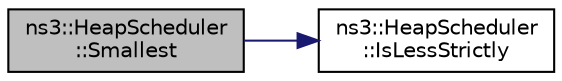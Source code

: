 digraph "ns3::HeapScheduler::Smallest"
{
  edge [fontname="Helvetica",fontsize="10",labelfontname="Helvetica",labelfontsize="10"];
  node [fontname="Helvetica",fontsize="10",shape=record];
  rankdir="LR";
  Node1 [label="ns3::HeapScheduler\l::Smallest",height=0.2,width=0.4,color="black", fillcolor="grey75", style="filled", fontcolor="black"];
  Node1 -> Node2 [color="midnightblue",fontsize="10",style="solid"];
  Node2 [label="ns3::HeapScheduler\l::IsLessStrictly",height=0.2,width=0.4,color="black", fillcolor="white", style="filled",URL="$da/db2/classns3_1_1HeapScheduler.html#a28140c577cfb8cac67a196420bdd469f"];
}
